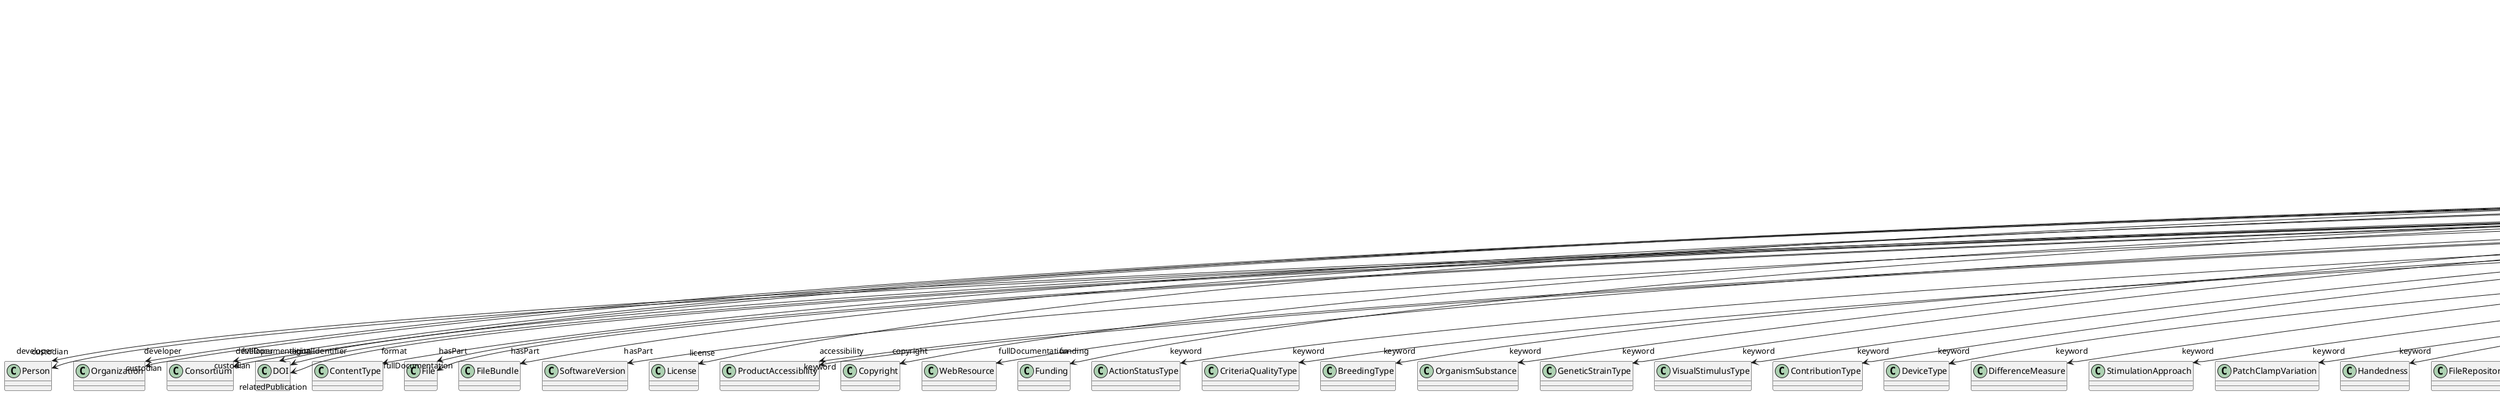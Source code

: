 @startuml
class WorkflowRecipeVersion {
+developer
+digitalIdentifier
+format
+hasPart
+isAlternativeVersionOf
+isNewVersionOf
+license
+accessibility
+copyright
+custodian
+description
+fullDocumentation
+fullName
+funding
+homepage
+howToCite
+keyword
+otherContribution
+relatedPublication
+releaseDate
+repository
+shortName
+supportChannel
+versionIdentifier
+versionInnovation

}
WorkflowRecipeVersion -d-> "developer" Person
WorkflowRecipeVersion -d-> "developer" Organization
WorkflowRecipeVersion -d-> "developer" Consortium
WorkflowRecipeVersion -d-> "digitalIdentifier" DOI
WorkflowRecipeVersion -d-> "format" ContentType
WorkflowRecipeVersion -d-> "hasPart" WorkflowRecipeVersion
WorkflowRecipeVersion -d-> "hasPart" File
WorkflowRecipeVersion -d-> "hasPart" FileBundle
WorkflowRecipeVersion -d-> "hasPart" SoftwareVersion
WorkflowRecipeVersion -d-> "isAlternativeVersionOf" WorkflowRecipeVersion
WorkflowRecipeVersion -d-> "isNewVersionOf" WorkflowRecipeVersion
WorkflowRecipeVersion -d-> "license" License
WorkflowRecipeVersion -d-> "accessibility" ProductAccessibility
WorkflowRecipeVersion -d-> "copyright" Copyright
WorkflowRecipeVersion -d-> "custodian" Person
WorkflowRecipeVersion -d-> "custodian" Organization
WorkflowRecipeVersion -d-> "custodian" Consortium
WorkflowRecipeVersion -d-> "fullDocumentation" DOI
WorkflowRecipeVersion -d-> "fullDocumentation" File
WorkflowRecipeVersion -d-> "fullDocumentation" WebResource
WorkflowRecipeVersion -d-> "funding" Funding
WorkflowRecipeVersion -d-> "keyword" ActionStatusType
WorkflowRecipeVersion -d-> "keyword" CriteriaQualityType
WorkflowRecipeVersion -d-> "keyword" BreedingType
WorkflowRecipeVersion -d-> "keyword" OrganismSubstance
WorkflowRecipeVersion -d-> "keyword" GeneticStrainType
WorkflowRecipeVersion -d-> "keyword" VisualStimulusType
WorkflowRecipeVersion -d-> "keyword" ContributionType
WorkflowRecipeVersion -d-> "keyword" DeviceType
WorkflowRecipeVersion -d-> "keyword" ProductAccessibility
WorkflowRecipeVersion -d-> "keyword" DifferenceMeasure
WorkflowRecipeVersion -d-> "keyword" StimulationApproach
WorkflowRecipeVersion -d-> "keyword" PatchClampVariation
WorkflowRecipeVersion -d-> "keyword" Handedness
WorkflowRecipeVersion -d-> "keyword" FileRepositoryType
WorkflowRecipeVersion -d-> "keyword" MetaDataModelType
WorkflowRecipeVersion -d-> "keyword" Technique
WorkflowRecipeVersion -d-> "keyword" SoftwareApplicationCategory
WorkflowRecipeVersion -d-> "keyword" AnatomicalIdentificationType
WorkflowRecipeVersion -d-> "keyword" OperatingSystem
WorkflowRecipeVersion -d-> "keyword" OperatingDevice
WorkflowRecipeVersion -d-> "keyword" AnatomicalPlane
WorkflowRecipeVersion -d-> "keyword" CranialWindowConstructionType
WorkflowRecipeVersion -d-> "keyword" BiologicalSex
WorkflowRecipeVersion -d-> "keyword" SoftwareFeature
WorkflowRecipeVersion -d-> "keyword" UnitOfMeasurement
WorkflowRecipeVersion -d-> "keyword" QualitativeOverlap
WorkflowRecipeVersion -d-> "keyword" Laterality
WorkflowRecipeVersion -d-> "keyword" Organ
WorkflowRecipeVersion -d-> "keyword" FileUsageRole
WorkflowRecipeVersion -d-> "keyword" AnatomicalAxesOrientation
WorkflowRecipeVersion -d-> "keyword" ElectricalStimulusType
WorkflowRecipeVersion -d-> "keyword" TactileStimulusType
WorkflowRecipeVersion -d-> "keyword" BiologicalOrder
WorkflowRecipeVersion -d-> "keyword" SetupType
WorkflowRecipeVersion -d-> "keyword" CellType
WorkflowRecipeVersion -d-> "keyword" DataType
WorkflowRecipeVersion -d-> "keyword" MolecularEntity
WorkflowRecipeVersion -d-> "keyword" ProgrammingLanguage
WorkflowRecipeVersion -d-> "keyword" ModelAbstractionLevel
WorkflowRecipeVersion -d-> "keyword" StimulationTechnique
WorkflowRecipeVersion -d-> "keyword" CellCultureType
WorkflowRecipeVersion -d-> "keyword" AuditoryStimulusType
WorkflowRecipeVersion -d-> "keyword" ModelScope
WorkflowRecipeVersion -d-> "keyword" GustatoryStimulusType
WorkflowRecipeVersion -d-> "keyword" TermSuggestion
WorkflowRecipeVersion -d-> "keyword" OrganismSystem
WorkflowRecipeVersion -d-> "keyword" Terminology
WorkflowRecipeVersion -d-> "keyword" LearningResourceType
WorkflowRecipeVersion -d-> "keyword" Language
WorkflowRecipeVersion -d-> "keyword" SubjectAttribute
WorkflowRecipeVersion -d-> "keyword" OpticalStimulusType
WorkflowRecipeVersion -d-> "keyword" Species
WorkflowRecipeVersion -d-> "keyword" Disease
WorkflowRecipeVersion -d-> "keyword" AnnotationType
WorkflowRecipeVersion -d-> "keyword" AnnotationCriteriaType
WorkflowRecipeVersion -d-> "keyword" AgeCategory
WorkflowRecipeVersion -d-> "keyword" TissueSampleAttribute
WorkflowRecipeVersion -d-> "keyword" UBERONParcellation
WorkflowRecipeVersion -d-> "keyword" AtlasType
WorkflowRecipeVersion -d-> "keyword" PreparationType
WorkflowRecipeVersion -d-> "keyword" MeasuredQuantity
WorkflowRecipeVersion -d-> "keyword" AnalysisTechnique
WorkflowRecipeVersion -d-> "keyword" SubcellularEntity
WorkflowRecipeVersion -d-> "keyword" EducationalLevel
WorkflowRecipeVersion -d-> "keyword" ChemicalMixtureType
WorkflowRecipeVersion -d-> "keyword" TissueSampleType
WorkflowRecipeVersion -d-> "keyword" Service
WorkflowRecipeVersion -d-> "keyword" ExperimentalApproach
WorkflowRecipeVersion -d-> "keyword" Colormap
WorkflowRecipeVersion -d-> "keyword" OlfactoryStimulusType
WorkflowRecipeVersion -d-> "keyword" CranialWindowReinforcementType
WorkflowRecipeVersion -d-> "keyword" TypeOfUncertainty
WorkflowRecipeVersion -d-> "keyword" EthicsAssessment
WorkflowRecipeVersion -d-> "keyword" FileBundleGrouping
WorkflowRecipeVersion -d-> "keyword" SemanticDataType
WorkflowRecipeVersion -d-> "keyword" DiseaseModel
WorkflowRecipeVersion -d-> "otherContribution" Contribution
WorkflowRecipeVersion -d-> "relatedPublication" Chapter
WorkflowRecipeVersion -d-> "relatedPublication" ScholarlyArticle
WorkflowRecipeVersion -d-> "relatedPublication" Book
WorkflowRecipeVersion -d-> "relatedPublication" HANDLE
WorkflowRecipeVersion -d-> "relatedPublication" DOI
WorkflowRecipeVersion -d-> "relatedPublication" ISBN
WorkflowRecipeVersion -d-> "relatedPublication" ISSN
WorkflowRecipeVersion -d-> "repository" FileRepository

@enduml